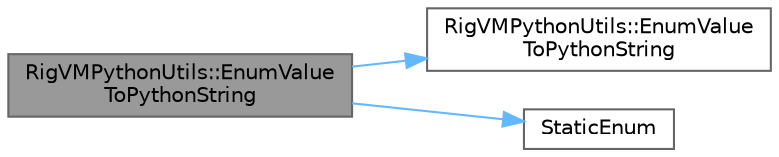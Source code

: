digraph "RigVMPythonUtils::EnumValueToPythonString"
{
 // INTERACTIVE_SVG=YES
 // LATEX_PDF_SIZE
  bgcolor="transparent";
  edge [fontname=Helvetica,fontsize=10,labelfontname=Helvetica,labelfontsize=10];
  node [fontname=Helvetica,fontsize=10,shape=box,height=0.2,width=0.4];
  rankdir="LR";
  Node1 [id="Node000001",label="RigVMPythonUtils::EnumValue\lToPythonString",height=0.2,width=0.4,color="gray40", fillcolor="grey60", style="filled", fontcolor="black",tooltip=" "];
  Node1 -> Node2 [id="edge1_Node000001_Node000002",color="steelblue1",style="solid",tooltip=" "];
  Node2 [id="Node000002",label="RigVMPythonUtils::EnumValue\lToPythonString",height=0.2,width=0.4,color="grey40", fillcolor="white", style="filled",URL="$d2/d57/namespaceRigVMPythonUtils.html#ac8a048890c7531d34175c25d273c6eef",tooltip=" "];
  Node1 -> Node3 [id="edge2_Node000001_Node000003",color="steelblue1",style="solid",tooltip=" "];
  Node3 [id="Node000003",label="StaticEnum",height=0.2,width=0.4,color="grey40", fillcolor="white", style="filled",URL="$d0/d3d/ReflectedTypeAccessors_8h.html#a25c931cfac69aec99e9425afd5c178cc",tooltip=" "];
}
